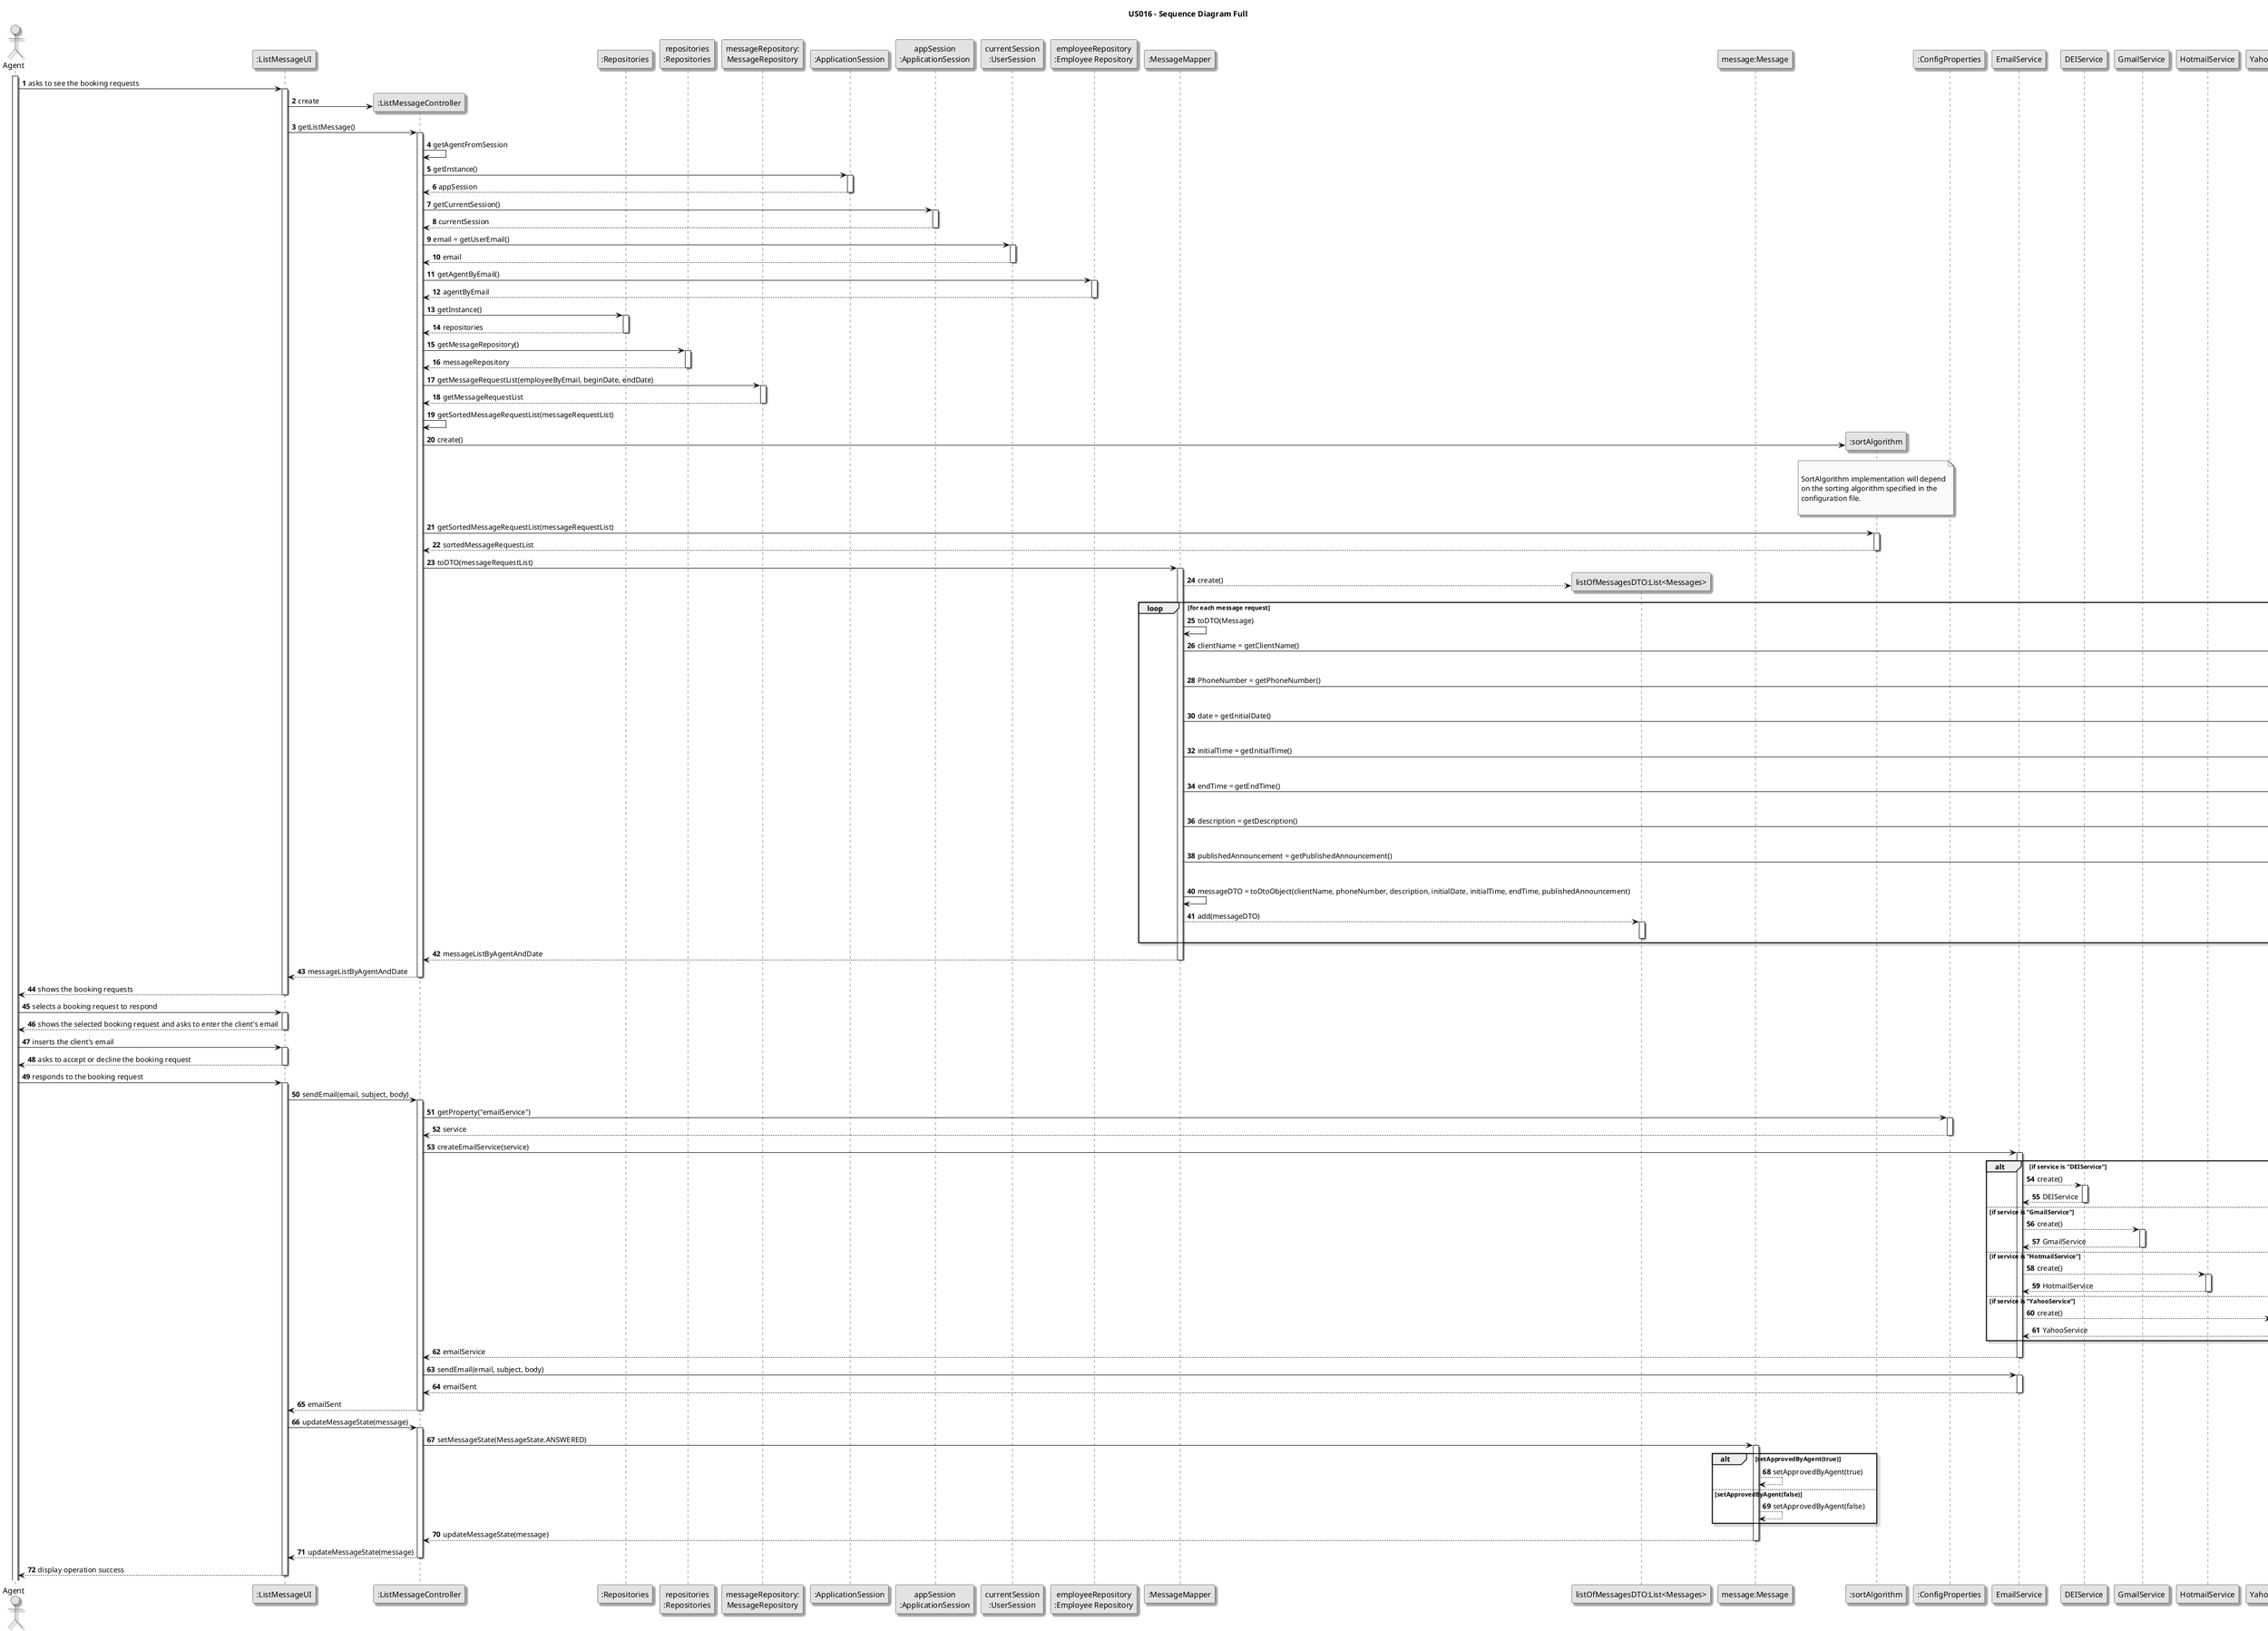 @startuml

title US016 - Sequence Diagram Full

skinparam monochrome true
skinparam packageStyle rectangle
skinparam shadowing true

autonumber

actor "Agent" as Agent
participant ":ListMessageUI" as System
participant ":ListMessageController" as Controller
participant ":Repositories" as RepositorySingleton
participant "repositories\n:Repositories" as Repository
participant "messageRepository:\nMessageRepository" as MessageRepository
participant ":ApplicationSession" as app
participant "appSession\n:ApplicationSession" as APP
participant "currentSession\n:UserSession" as User
participant "employeeRepository\n:Employee Repository" as Employee
participant ":MessageMapper" as Mapper
participant "listOfMessagesDTO:List<Messages>" as listMessagesDTO
participant "message:Message" as Messages
participant ":sortAlgorithm" as sortAlgorithm
participant ":ConfigProperties" as ConfigProperties
participant "EmailService" as EmailService
participant "DEIService" as DEIService
participant "GmailService" as GmailService
participant "HotmailService" as HotmailService
participant "YahooService" as YahooService

activate Agent

Agent -> System : asks to see the booking requests
activate System

System -> Controller** : create

System -> Controller : getListMessage()
activate Controller

Controller -> Controller : getAgentFromSession

Controller -> app : getInstance()
activate app

app --> Controller : appSession
deactivate app

Controller -> APP : getCurrentSession()
activate APP

APP --> Controller : currentSession
deactivate APP

Controller -> User : email = getUserEmail()
activate User

User --> Controller : email
deactivate User

Controller -> Employee : getAgentByEmail()
activate Employee

Employee --> Controller : agentByEmail
deactivate Employee

Controller -> RepositorySingleton : getInstance()
activate RepositorySingleton

RepositorySingleton --> Controller : repositories
deactivate RepositorySingleton

Controller -> Repository : getMessageRepository()
activate Repository

Repository --> Controller : messageRepository
deactivate Repository

Controller -> MessageRepository : getMessageRequestList(employeeByEmail, beginDate, endDate)
activate MessageRepository

MessageRepository --> Controller : getMessageRequestList
deactivate MessageRepository

Controller -> Controller : getSortedMessageRequestList(messageRequestList)

Controller -> sortAlgorithm** : create()

note over sortAlgorithm

SortAlgorithm implementation will depend
on the sorting algorithm specified in the
configuration file.

end note

Controller -> sortAlgorithm : getSortedMessageRequestList(messageRequestList)
activate sortAlgorithm

sortAlgorithm --> Controller : sortedMessageRequestList
deactivate sortAlgorithm

Controller -> Mapper : toDTO(messageRequestList)
activate Mapper

Mapper --> listMessagesDTO** : create()

loop for each message request

    Mapper -> Mapper : toDTO(Message)

    Mapper -> listMessages: clientName = getClientName()
    activate listMessages

    Mapper -[hidden]> listMessages
    deactivate listMessages

    Mapper -> listMessages : PhoneNumber = getPhoneNumber()
    activate listMessages

    Mapper -[hidden]> listMessages
    deactivate listMessages

    Mapper -> listMessages : date = getInitialDate()
    activate listMessages

    Mapper -[hidden]> listMessages
    deactivate listMessages

    Mapper -> listMessages : initialTime = getInitialTime()
    activate listMessages

    Mapper -[hidden]> listMessages
    deactivate listMessages

    Mapper -> listMessages : endTime = getEndTime()
    activate listMessages

    Mapper -[hidden]> listMessages
    deactivate listMessages

    Mapper -> listMessages : description = getDescription()
    activate listMessages

    Mapper -[hidden]> listMessages
    deactivate listMessages

    Mapper -> listMessages : publishedAnnouncement = getPublishedAnnouncement()
    activate listMessages

    Mapper -[hidden]> listMessages
    deactivate listMessages

    Mapper -> Mapper : messageDTO = toDtoObject(clientName, phoneNumber, description, initialDate, initialTime, endTime, publishedAnnouncement)

    Mapper --> listMessagesDTO : add(messageDTO)
    activate listMessagesDTO
    deactivate listMessagesDTO

end

Mapper --> Controller : messageListByAgentAndDate
deactivate Mapper

Controller --> System : messageListByAgentAndDate
deactivate Controller

System --> Agent : shows the booking requests
deactivate System


Agent -> System : selects a booking request to respond
activate System

System --> Agent : shows the selected booking request and asks to enter the client's email
deactivate System

Agent -> System : inserts the client's email
activate System

System --> Agent : asks to accept or decline the booking request
deactivate System

Agent -> System : responds to the booking request
activate System

System -> Controller : sendEmail(email, subject, body)
activate Controller

Controller -> ConfigProperties : getProperty("emailService")
activate ConfigProperties

ConfigProperties --> Controller : service
deactivate ConfigProperties

Controller -> EmailService : createEmailService(service)
activate EmailService

alt if service is "DEIService"

EmailService --> DEIService : create()
activate DEIService
DEIService --> EmailService : DEIService
deactivate DEIService

else if service is "GmailService"

EmailService --> GmailService : create()
activate GmailService
GmailService --> EmailService : GmailService
deactivate GmailService

else if service is "HotmailService"

EmailService --> HotmailService : create()
activate HotmailService
HotmailService --> EmailService : HotmailService
deactivate HotmailService

else if service is "YahooService"

EmailService --> YahooService : create()
activate YahooService
YahooService --> EmailService : YahooService
deactivate YahooService

end

EmailService --> Controller : emailService
deactivate EmailService

Controller -> EmailService : sendEmail(email, subject, body)
activate EmailService

EmailService --> Controller : emailSent
deactivate EmailService

Controller --> System : emailSent
deactivate Controller

System -> Controller : updateMessageState(message)
activate Controller

Controller -> Messages : setMessageState(MessageState.ANSWERED)
activate Messages

alt setApprovedByAgent(true)

Messages --> Messages : setApprovedByAgent(true)

else  setApprovedByAgent(false)

Messages --> Messages : setApprovedByAgent(false)

end

Messages --> Controller: updateMessageState(message)
deactivate Messages

Controller --> System : updateMessageState(message)
deactivate Controller

System --> Agent : display operation success
deactivate System

@enduml